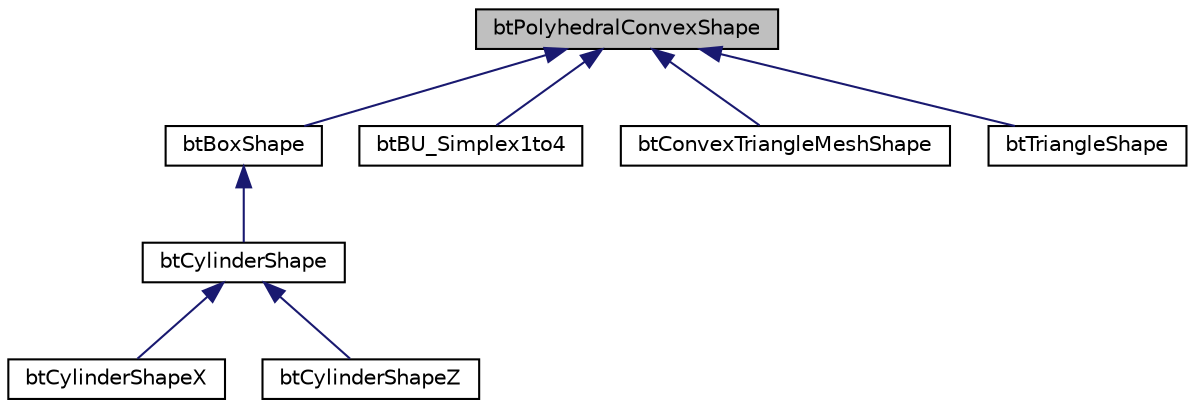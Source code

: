 digraph G
{
  edge [fontname="Helvetica",fontsize="10",labelfontname="Helvetica",labelfontsize="10"];
  node [fontname="Helvetica",fontsize="10",shape=record];
  Node1 [label="btPolyhedralConvexShape",height=0.2,width=0.4,color="black", fillcolor="grey75", style="filled" fontcolor="black"];
  Node1 -> Node2 [dir="back",color="midnightblue",fontsize="10",style="solid",fontname="Helvetica"];
  Node2 [label="btBoxShape",height=0.2,width=0.4,color="black", fillcolor="white", style="filled",URL="$classbtBoxShape.html",tooltip="btBoxShape implements both a feature based (vertex/edge/plane) and implicit (getSupportingVertex) Box..."];
  Node2 -> Node3 [dir="back",color="midnightblue",fontsize="10",style="solid",fontname="Helvetica"];
  Node3 [label="btCylinderShape",height=0.2,width=0.4,color="black", fillcolor="white", style="filled",URL="$classbtCylinderShape.html",tooltip="implements cylinder shape interface"];
  Node3 -> Node4 [dir="back",color="midnightblue",fontsize="10",style="solid",fontname="Helvetica"];
  Node4 [label="btCylinderShapeX",height=0.2,width=0.4,color="black", fillcolor="white", style="filled",URL="$classbtCylinderShapeX.html"];
  Node3 -> Node5 [dir="back",color="midnightblue",fontsize="10",style="solid",fontname="Helvetica"];
  Node5 [label="btCylinderShapeZ",height=0.2,width=0.4,color="black", fillcolor="white", style="filled",URL="$classbtCylinderShapeZ.html"];
  Node1 -> Node6 [dir="back",color="midnightblue",fontsize="10",style="solid",fontname="Helvetica"];
  Node6 [label="btBU_Simplex1to4",height=0.2,width=0.4,color="black", fillcolor="white", style="filled",URL="$classbtBU__Simplex1to4.html",tooltip="BU_Simplex1to4 implements feature based and implicit simplex of up to 4 vertices (tetrahedron, triangle, line, vertex)."];
  Node1 -> Node7 [dir="back",color="midnightblue",fontsize="10",style="solid",fontname="Helvetica"];
  Node7 [label="btConvexTriangleMeshShape",height=0.2,width=0.4,color="black", fillcolor="white", style="filled",URL="$classbtConvexTriangleMeshShape.html",tooltip="btConvexTriangleMeshShape is a convex hull of a triangle mesh."];
  Node1 -> Node8 [dir="back",color="midnightblue",fontsize="10",style="solid",fontname="Helvetica"];
  Node8 [label="btTriangleShape",height=0.2,width=0.4,color="black", fillcolor="white", style="filled",URL="$classbtTriangleShape.html"];
}

